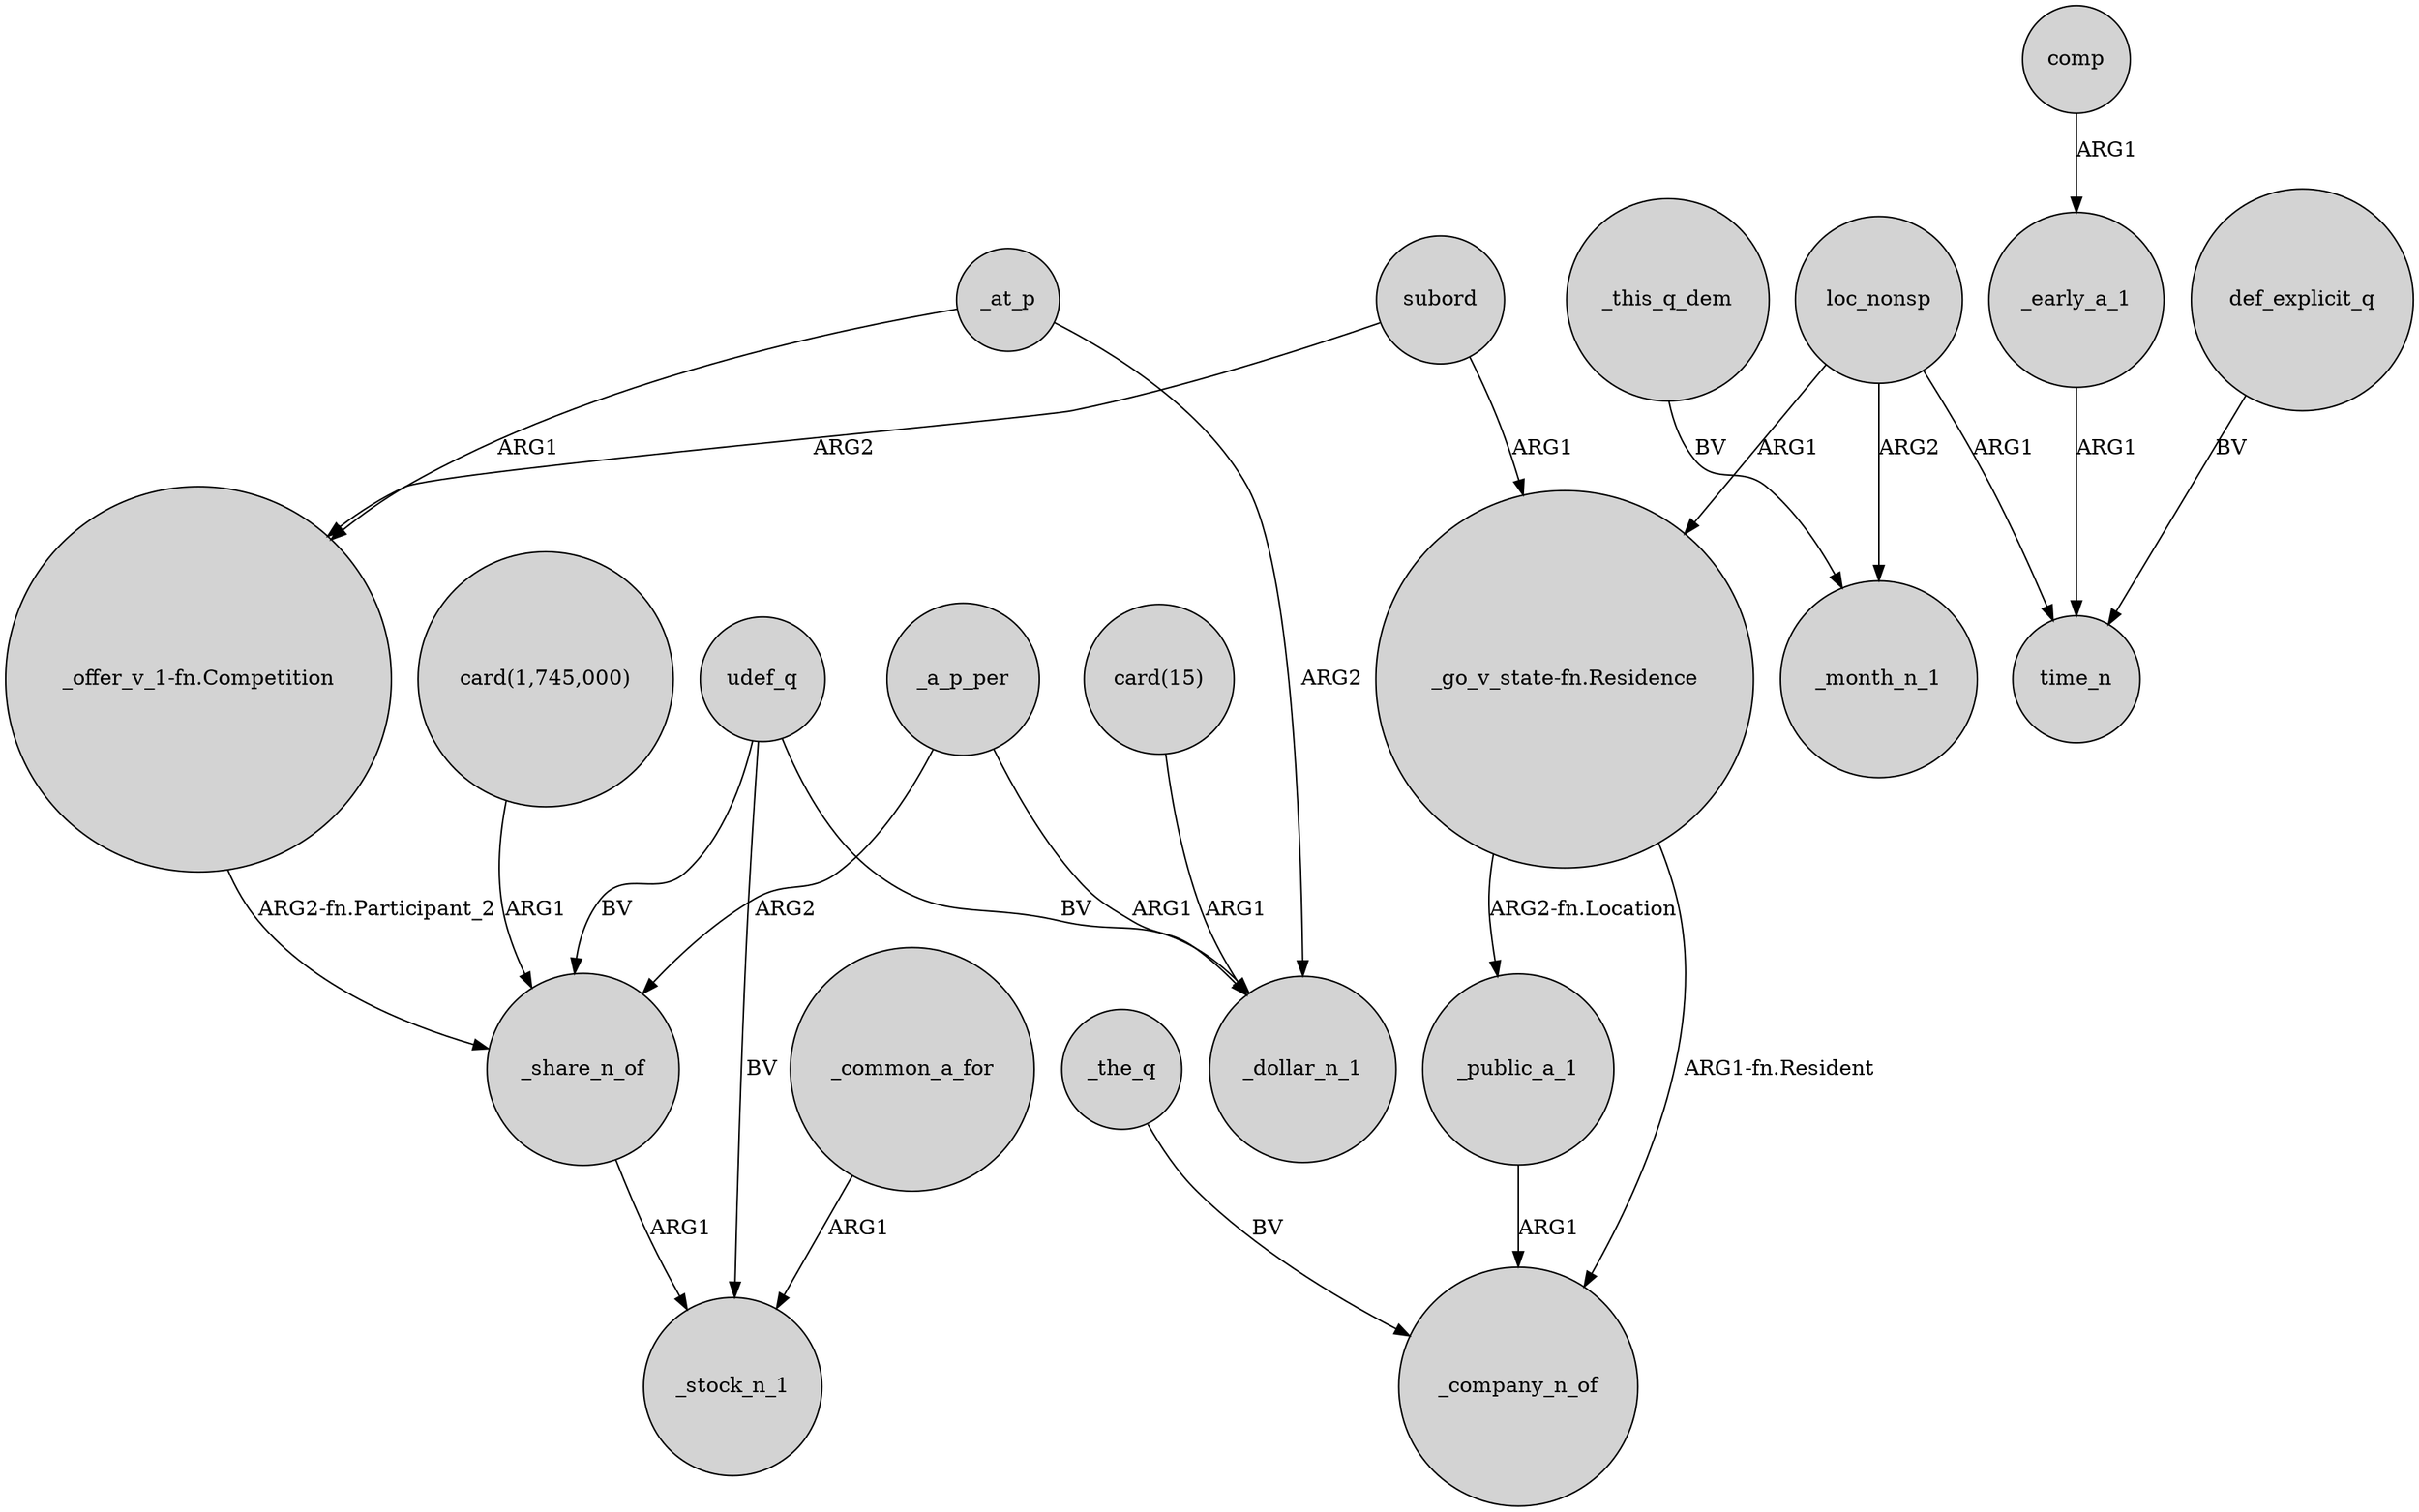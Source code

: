 digraph {
	node [shape=circle style=filled]
	"_go_v_state-fn.Residence" -> _public_a_1 [label="ARG2-fn.Location"]
	_early_a_1 -> time_n [label=ARG1]
	_common_a_for -> _stock_n_1 [label=ARG1]
	subord -> "_go_v_state-fn.Residence" [label=ARG1]
	comp -> _early_a_1 [label=ARG1]
	"_offer_v_1-fn.Competition" -> _share_n_of [label="ARG2-fn.Participant_2"]
	loc_nonsp -> _month_n_1 [label=ARG2]
	loc_nonsp -> "_go_v_state-fn.Residence" [label=ARG1]
	subord -> "_offer_v_1-fn.Competition" [label=ARG2]
	udef_q -> _stock_n_1 [label=BV]
	_at_p -> _dollar_n_1 [label=ARG2]
	_a_p_per -> _share_n_of [label=ARG2]
	_share_n_of -> _stock_n_1 [label=ARG1]
	udef_q -> _share_n_of [label=BV]
	udef_q -> _dollar_n_1 [label=BV]
	"card(15)" -> _dollar_n_1 [label=ARG1]
	loc_nonsp -> time_n [label=ARG1]
	_this_q_dem -> _month_n_1 [label=BV]
	_a_p_per -> _dollar_n_1 [label=ARG1]
	def_explicit_q -> time_n [label=BV]
	_public_a_1 -> _company_n_of [label=ARG1]
	_at_p -> "_offer_v_1-fn.Competition" [label=ARG1]
	_the_q -> _company_n_of [label=BV]
	"card(1,745,000)" -> _share_n_of [label=ARG1]
	"_go_v_state-fn.Residence" -> _company_n_of [label="ARG1-fn.Resident"]
}
